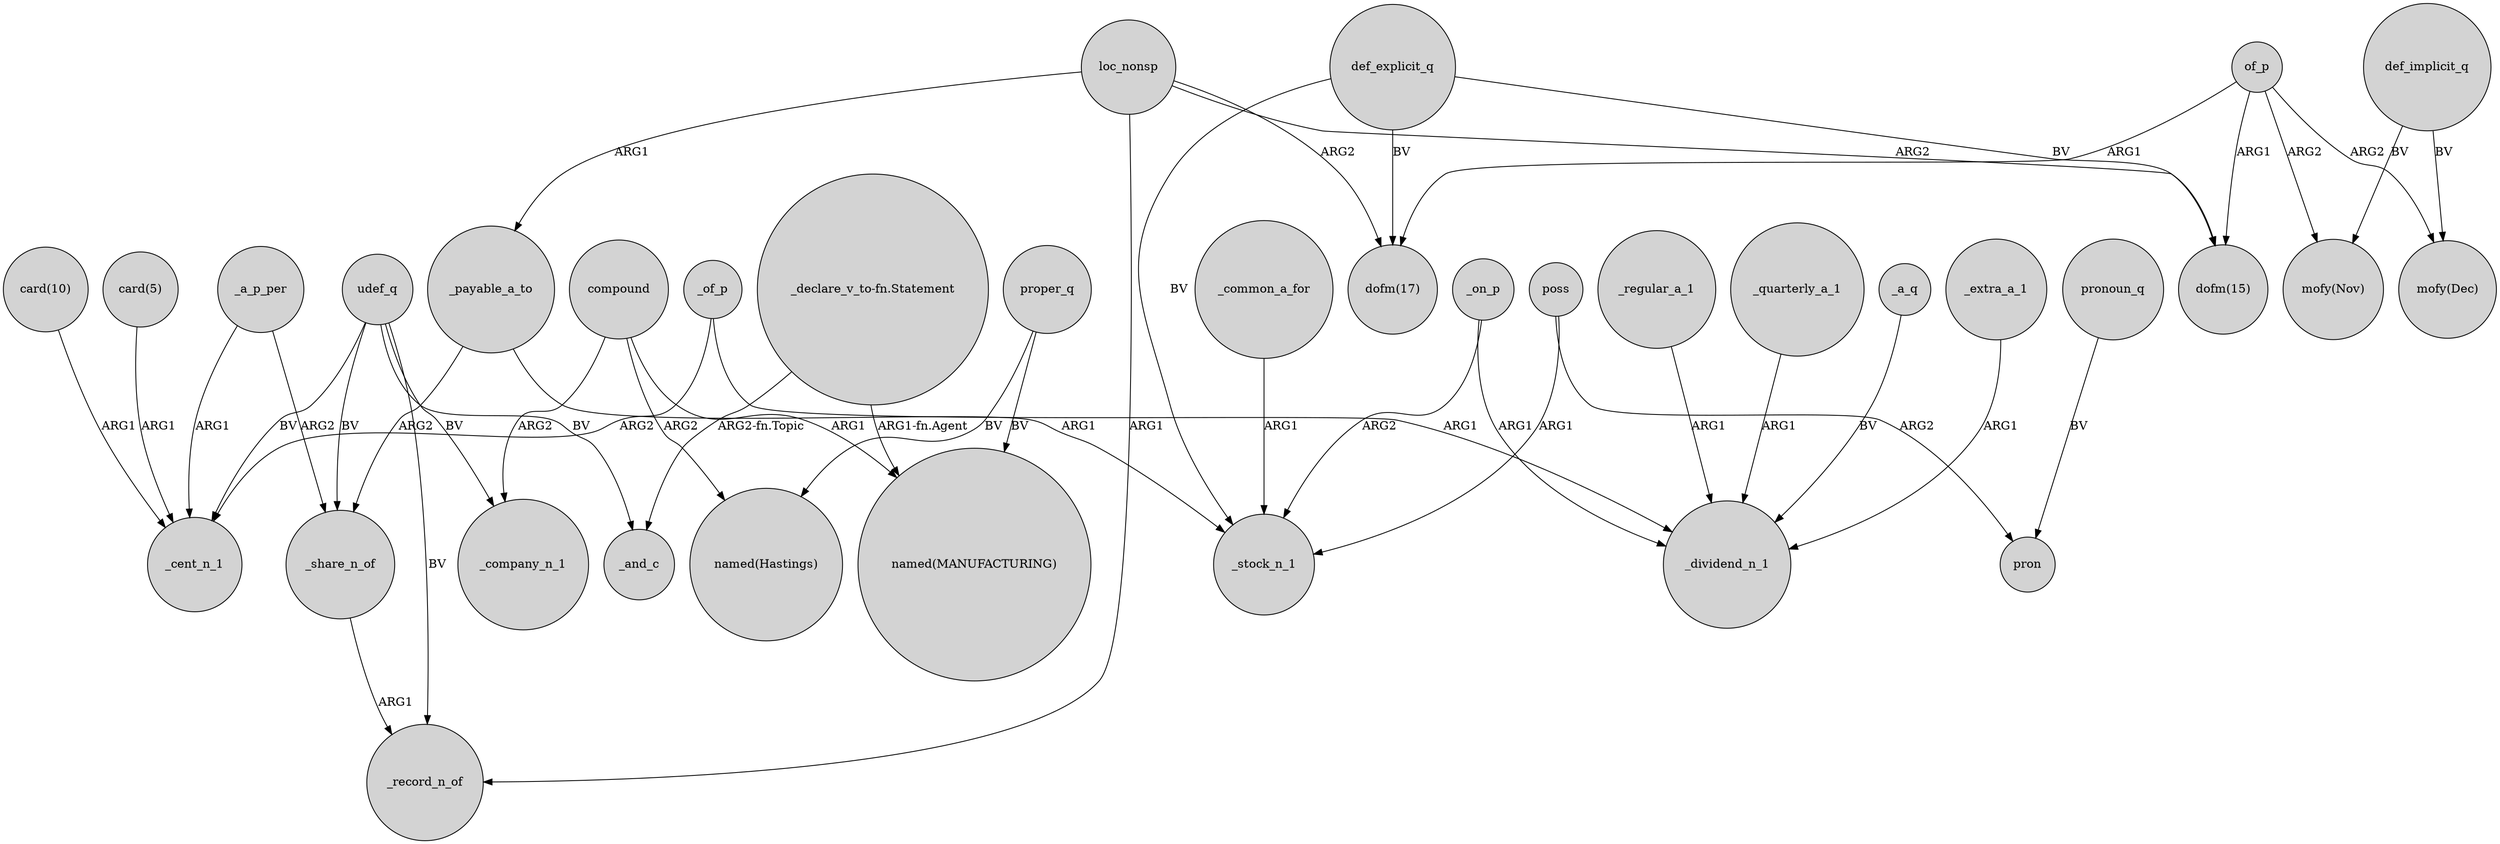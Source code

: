 digraph {
	node [shape=circle style=filled]
	"card(5)" -> _cent_n_1 [label=ARG1]
	udef_q -> _company_n_1 [label=BV]
	def_explicit_q -> "dofm(15)" [label=BV]
	compound -> "named(Hastings)" [label=ARG2]
	_on_p -> _stock_n_1 [label=ARG2]
	compound -> "named(MANUFACTURING)" [label=ARG1]
	poss -> pron [label=ARG2]
	_payable_a_to -> _stock_n_1 [label=ARG1]
	loc_nonsp -> "dofm(15)" [label=ARG2]
	loc_nonsp -> _payable_a_to [label=ARG1]
	def_implicit_q -> "mofy(Dec)" [label=BV]
	loc_nonsp -> _record_n_of [label=ARG1]
	_regular_a_1 -> _dividend_n_1 [label=ARG1]
	compound -> _company_n_1 [label=ARG2]
	udef_q -> _record_n_of [label=BV]
	poss -> _stock_n_1 [label=ARG1]
	_a_p_per -> _share_n_of [label=ARG2]
	_quarterly_a_1 -> _dividend_n_1 [label=ARG1]
	"card(10)" -> _cent_n_1 [label=ARG1]
	_on_p -> _dividend_n_1 [label=ARG1]
	def_explicit_q -> _stock_n_1 [label=BV]
	_payable_a_to -> _share_n_of [label=ARG2]
	udef_q -> _cent_n_1 [label=BV]
	"_declare_v_to-fn.Statement" -> "named(MANUFACTURING)" [label="ARG1-fn.Agent"]
	pronoun_q -> pron [label=BV]
	proper_q -> "named(MANUFACTURING)" [label=BV]
	proper_q -> "named(Hastings)" [label=BV]
	of_p -> "dofm(17)" [label=ARG1]
	_share_n_of -> _record_n_of [label=ARG1]
	_of_p -> _dividend_n_1 [label=ARG1]
	_of_p -> _cent_n_1 [label=ARG2]
	_a_p_per -> _cent_n_1 [label=ARG1]
	udef_q -> _share_n_of [label=BV]
	_common_a_for -> _stock_n_1 [label=ARG1]
	of_p -> "mofy(Nov)" [label=ARG2]
	"_declare_v_to-fn.Statement" -> _and_c [label="ARG2-fn.Topic"]
	def_implicit_q -> "mofy(Nov)" [label=BV]
	of_p -> "mofy(Dec)" [label=ARG2]
	loc_nonsp -> "dofm(17)" [label=ARG2]
	of_p -> "dofm(15)" [label=ARG1]
	udef_q -> _and_c [label=BV]
	_a_q -> _dividend_n_1 [label=BV]
	_extra_a_1 -> _dividend_n_1 [label=ARG1]
	def_explicit_q -> "dofm(17)" [label=BV]
}

